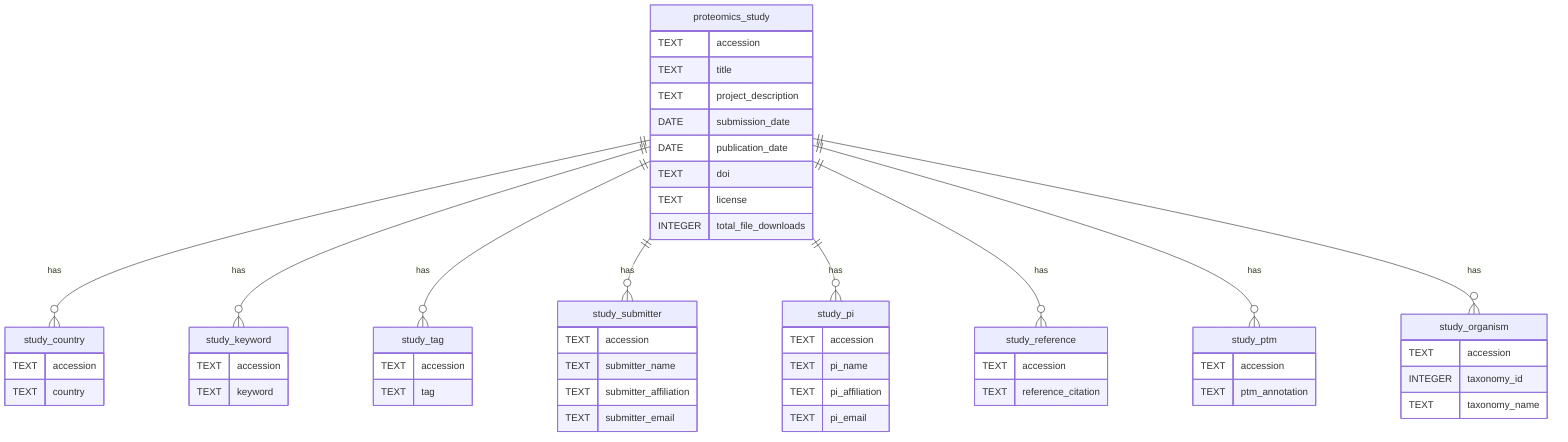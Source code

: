 %%{init: {'theme':'default'}}%%
erDiagram
  proteomics_study {
    TEXT accession
    TEXT title
    TEXT project_description
    DATE submission_date
    DATE publication_date
    TEXT doi
    TEXT license
    INTEGER total_file_downloads
  }

  study_country {
    TEXT accession
    TEXT country
  }

  study_keyword {
    TEXT accession
    TEXT keyword
  }

  study_tag {
    TEXT accession
    TEXT tag
  }

  study_submitter {
    TEXT accession
    TEXT submitter_name
    TEXT submitter_affiliation
    TEXT submitter_email
  }

  study_pi {
    TEXT accession
    TEXT pi_name
    TEXT pi_affiliation
    TEXT pi_email
  }

  study_reference {
    TEXT accession
    TEXT reference_citation
  }

  study_ptm {
    TEXT accession
    TEXT ptm_annotation
  }

  study_organism {
    TEXT accession
    INTEGER taxonomy_id
    TEXT taxonomy_name
  }

  proteomics_study ||--o{ study_country : has
  proteomics_study ||--o{ study_keyword : has
  proteomics_study ||--o{ study_tag : has
  proteomics_study ||--o{ study_submitter : has
  proteomics_study ||--o{ study_pi : has
  proteomics_study ||--o{ study_reference : has
  proteomics_study ||--o{ study_ptm : has
  proteomics_study ||--o{ study_organism : has